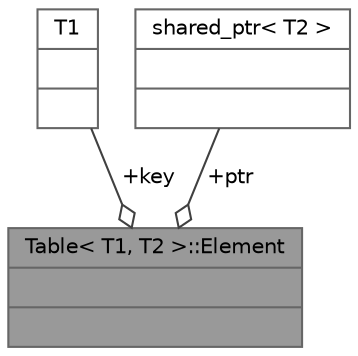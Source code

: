 digraph "Table&lt; T1, T2 &gt;::Element"
{
 // LATEX_PDF_SIZE
  bgcolor="transparent";
  edge [fontname=Helvetica,fontsize=10,labelfontname=Helvetica,labelfontsize=10];
  node [fontname=Helvetica,fontsize=10,shape=box,height=0.2,width=0.4];
  Node1 [shape=record,label="{Table\< T1, T2 \>::Element\n||}",height=0.2,width=0.4,color="gray40", fillcolor="grey60", style="filled", fontcolor="black",tooltip=" "];
  Node2 -> Node1 [color="grey25",style="solid",label=" +key" ,arrowhead="odiamond"];
  Node2 [shape=record,label="{T1\n||}",height=0.2,width=0.4,color="gray40", fillcolor="white", style="filled",tooltip=" "];
  Node3 -> Node1 [color="grey25",style="solid",label=" +ptr" ,arrowhead="odiamond"];
  Node3 [shape=record,label="{shared_ptr\< T2 \>\n||}",height=0.2,width=0.4,color="gray40", fillcolor="white", style="filled",tooltip=" "];
}
